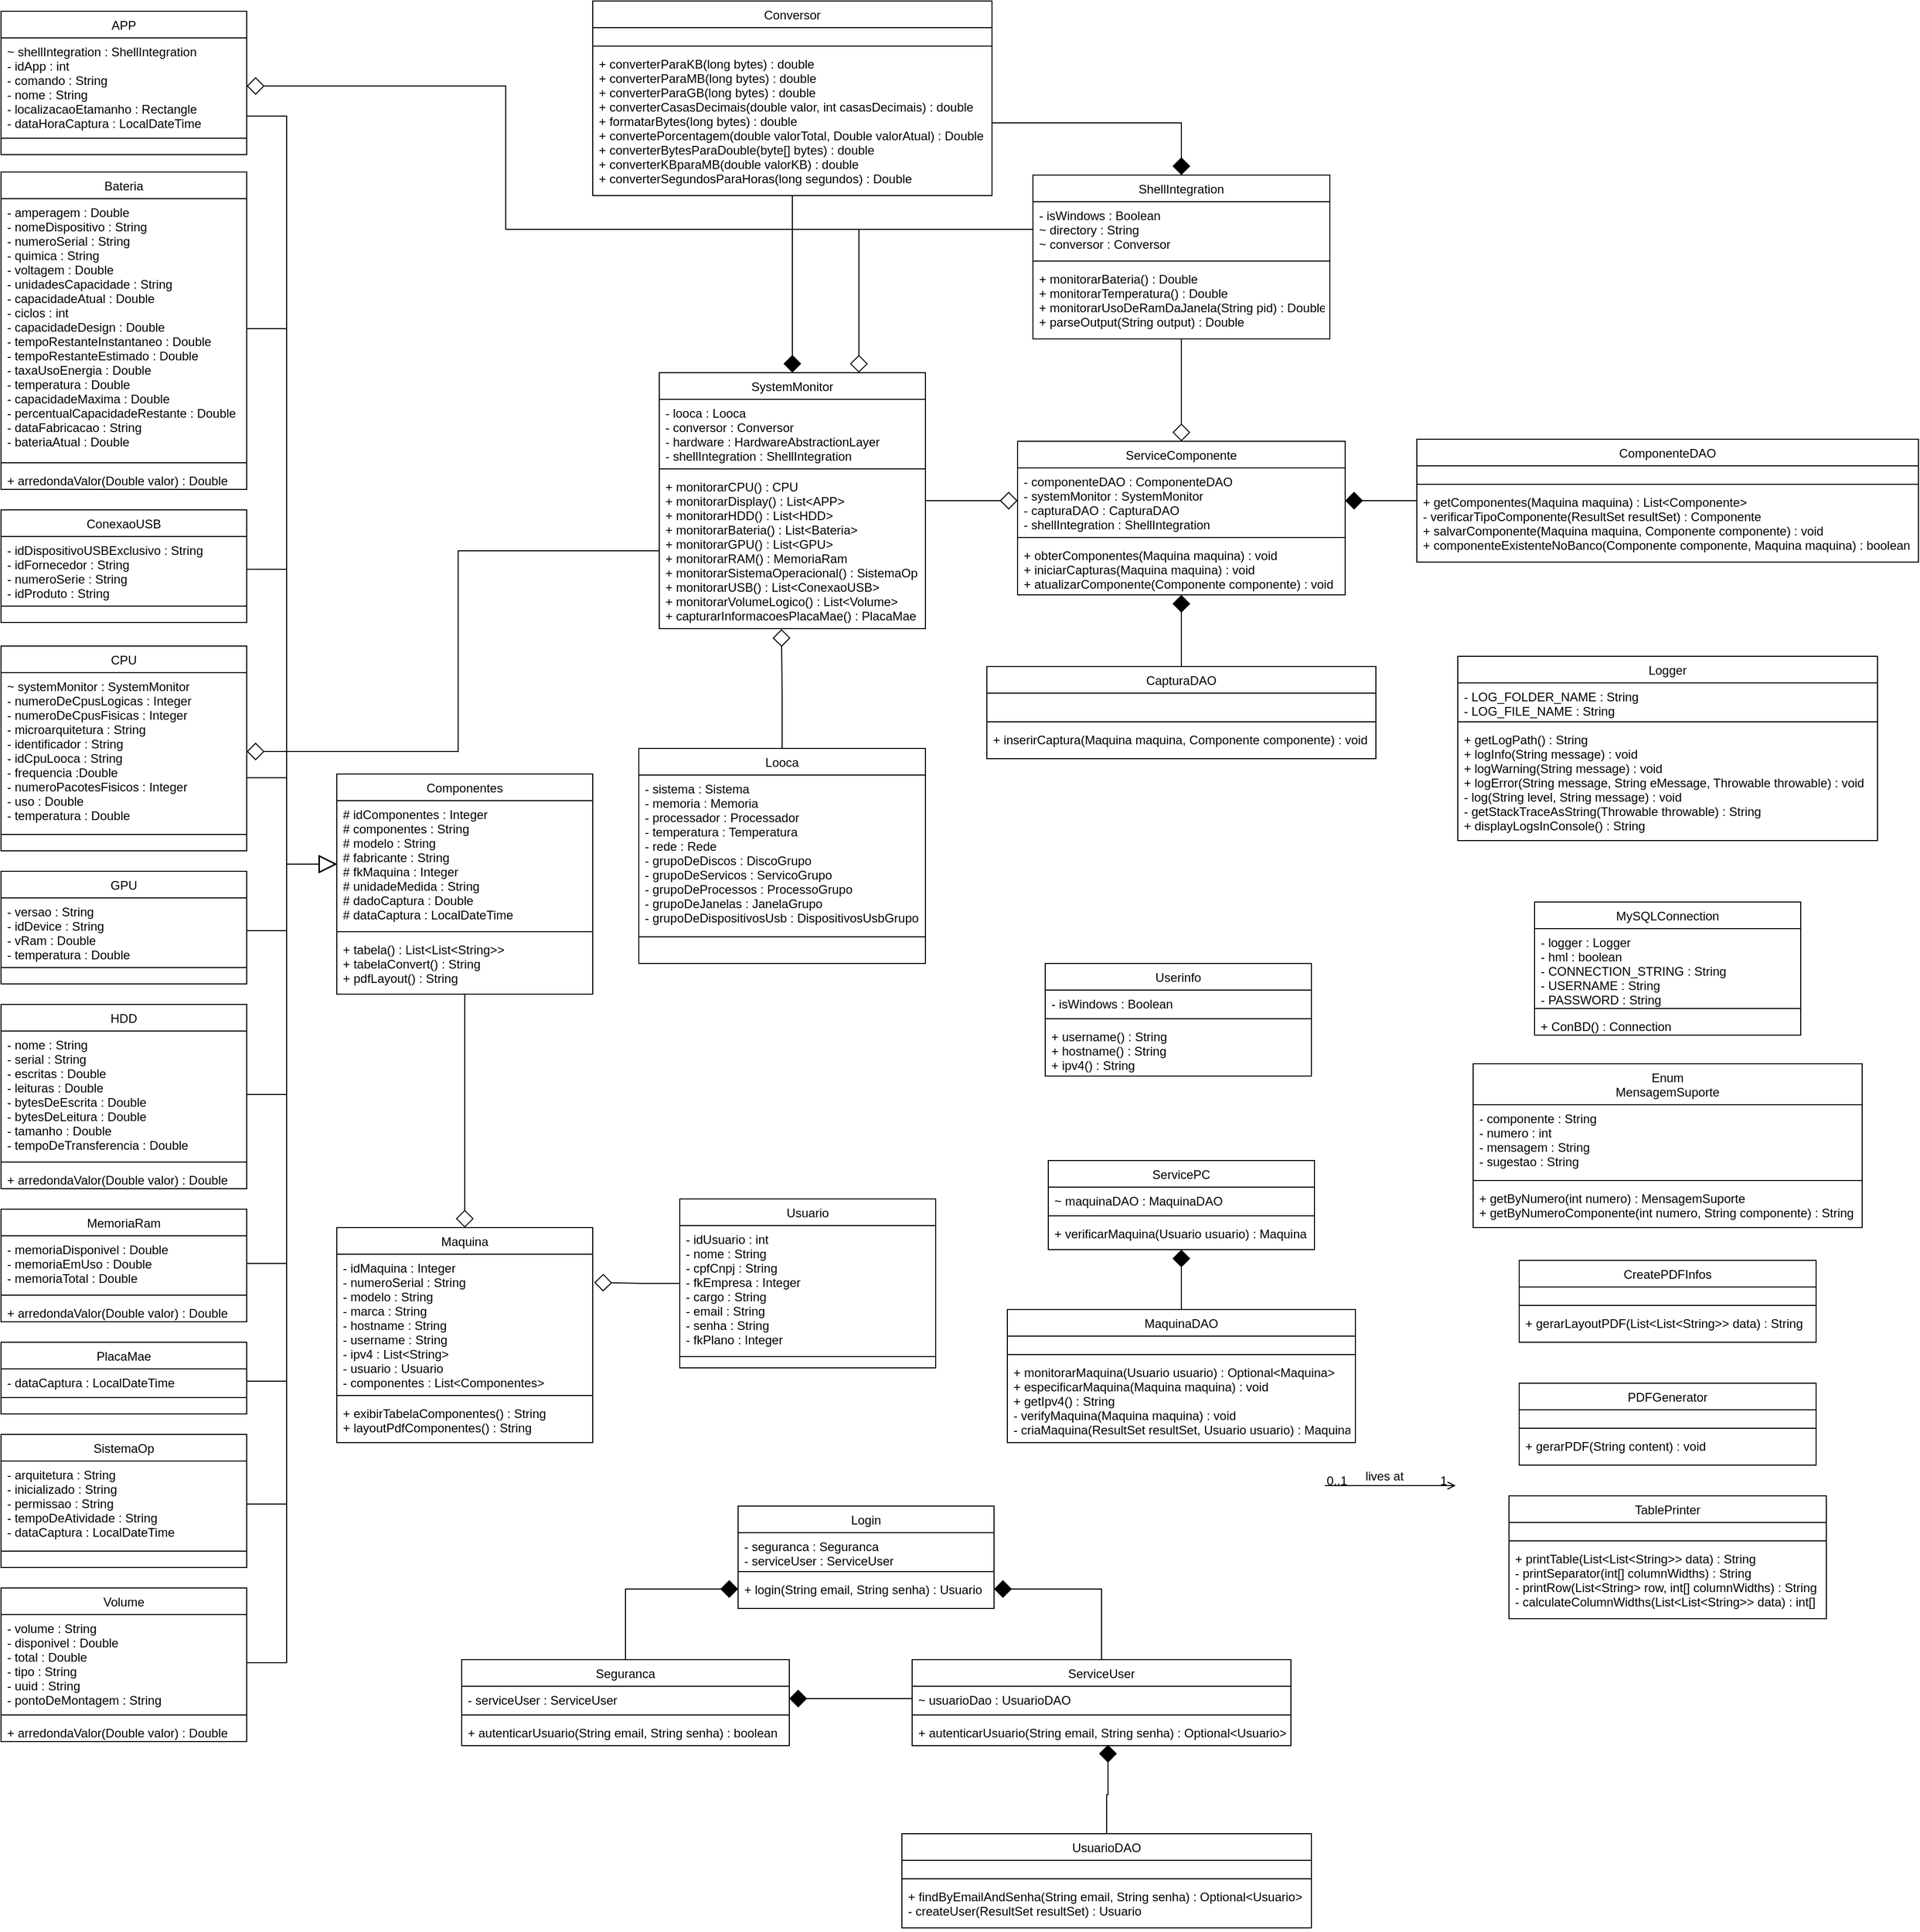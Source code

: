 <mxfile version="24.4.0" type="github">
  <diagram id="C5RBs43oDa-KdzZeNtuy" name="Page-1">
    <mxGraphModel dx="3134" dy="3266" grid="1" gridSize="10" guides="1" tooltips="1" connect="1" arrows="1" fold="1" page="1" pageScale="1" pageWidth="827" pageHeight="1169" math="0" shadow="0">
      <root>
        <mxCell id="WIyWlLk6GJQsqaUBKTNV-0" />
        <mxCell id="WIyWlLk6GJQsqaUBKTNV-1" parent="WIyWlLk6GJQsqaUBKTNV-0" />
        <mxCell id="zkfFHV4jXpPFQw0GAbJ--26" value="" style="endArrow=open;shadow=0;strokeWidth=1;rounded=0;curved=0;endFill=1;edgeStyle=elbowEdgeStyle;elbow=vertical;" parent="WIyWlLk6GJQsqaUBKTNV-1" edge="1">
          <mxGeometry x="0.5" y="41" relative="1" as="geometry">
            <mxPoint x="840.0" y="400.003" as="sourcePoint" />
            <mxPoint x="968" y="400.003" as="targetPoint" />
            <mxPoint x="-40" y="32" as="offset" />
          </mxGeometry>
        </mxCell>
        <mxCell id="zkfFHV4jXpPFQw0GAbJ--27" value="0..1" style="resizable=0;align=left;verticalAlign=bottom;labelBackgroundColor=none;fontSize=12;" parent="zkfFHV4jXpPFQw0GAbJ--26" connectable="0" vertex="1">
          <mxGeometry x="-1" relative="1" as="geometry">
            <mxPoint y="4" as="offset" />
          </mxGeometry>
        </mxCell>
        <mxCell id="zkfFHV4jXpPFQw0GAbJ--28" value="1" style="resizable=0;align=right;verticalAlign=bottom;labelBackgroundColor=none;fontSize=12;" parent="zkfFHV4jXpPFQw0GAbJ--26" connectable="0" vertex="1">
          <mxGeometry x="1" relative="1" as="geometry">
            <mxPoint x="-7" y="4" as="offset" />
          </mxGeometry>
        </mxCell>
        <mxCell id="zkfFHV4jXpPFQw0GAbJ--29" value="lives at" style="text;html=1;resizable=0;points=[];;align=center;verticalAlign=middle;labelBackgroundColor=none;rounded=0;shadow=0;strokeWidth=1;fontSize=12;" parent="zkfFHV4jXpPFQw0GAbJ--26" vertex="1" connectable="0">
          <mxGeometry x="0.5" y="49" relative="1" as="geometry">
            <mxPoint x="-38" y="40" as="offset" />
          </mxGeometry>
        </mxCell>
        <mxCell id="yqbtppaPaY01xmd0uT7A-17" style="edgeStyle=orthogonalEdgeStyle;rounded=0;orthogonalLoop=1;jettySize=auto;html=1;entryX=1;entryY=0.5;entryDx=0;entryDy=0;fontSize=12;startSize=8;endSize=15;exitX=0.5;exitY=0;exitDx=0;exitDy=0;endArrow=diamond;endFill=1;" edge="1" parent="WIyWlLk6GJQsqaUBKTNV-1" source="yqbtppaPaY01xmd0uT7A-11" target="yqbtppaPaY01xmd0uT7A-5">
          <mxGeometry relative="1" as="geometry" />
        </mxCell>
        <mxCell id="yqbtppaPaY01xmd0uT7A-0" value="Login" style="swimlane;fontStyle=0;align=center;verticalAlign=top;childLayout=stackLayout;horizontal=1;startSize=26;horizontalStack=0;resizeParent=1;resizeLast=0;collapsible=1;marginBottom=0;rounded=0;shadow=0;strokeWidth=1;" vertex="1" parent="WIyWlLk6GJQsqaUBKTNV-1">
          <mxGeometry x="267" y="420" width="250" height="100" as="geometry">
            <mxRectangle x="130" y="380" width="160" height="26" as="alternateBounds" />
          </mxGeometry>
        </mxCell>
        <mxCell id="yqbtppaPaY01xmd0uT7A-1" value="- seguranca : Seguranca&#xa;- serviceUser : ServiceUser" style="text;align=left;verticalAlign=top;spacingLeft=4;spacingRight=4;overflow=hidden;rotatable=0;points=[[0,0.5],[1,0.5]];portConstraint=eastwest;strokeColor=none;" vertex="1" parent="yqbtppaPaY01xmd0uT7A-0">
          <mxGeometry y="26" width="250" height="34" as="geometry" />
        </mxCell>
        <mxCell id="yqbtppaPaY01xmd0uT7A-3" value="" style="line;html=1;strokeWidth=1;align=left;verticalAlign=middle;spacingTop=-1;spacingLeft=3;spacingRight=3;rotatable=0;labelPosition=right;points=[];portConstraint=eastwest;" vertex="1" parent="yqbtppaPaY01xmd0uT7A-0">
          <mxGeometry y="60" width="250" height="8" as="geometry" />
        </mxCell>
        <mxCell id="yqbtppaPaY01xmd0uT7A-5" value="+ login(String email, String senha) : Usuario" style="text;align=left;verticalAlign=top;spacingLeft=4;spacingRight=4;overflow=hidden;rotatable=0;points=[[0,0.5],[1,0.5]];portConstraint=eastwest;" vertex="1" parent="yqbtppaPaY01xmd0uT7A-0">
          <mxGeometry y="68" width="250" height="26" as="geometry" />
        </mxCell>
        <mxCell id="yqbtppaPaY01xmd0uT7A-7" value="Seguranca" style="swimlane;fontStyle=0;align=center;verticalAlign=top;childLayout=stackLayout;horizontal=1;startSize=26;horizontalStack=0;resizeParent=1;resizeLast=0;collapsible=1;marginBottom=0;rounded=0;shadow=0;strokeWidth=1;" vertex="1" parent="WIyWlLk6GJQsqaUBKTNV-1">
          <mxGeometry x="-3" y="570" width="320" height="84" as="geometry">
            <mxRectangle x="130" y="380" width="160" height="26" as="alternateBounds" />
          </mxGeometry>
        </mxCell>
        <mxCell id="yqbtppaPaY01xmd0uT7A-8" value="- serviceUser : ServiceUser" style="text;align=left;verticalAlign=top;spacingLeft=4;spacingRight=4;overflow=hidden;rotatable=0;points=[[0,0.5],[1,0.5]];portConstraint=eastwest;" vertex="1" parent="yqbtppaPaY01xmd0uT7A-7">
          <mxGeometry y="26" width="320" height="24" as="geometry" />
        </mxCell>
        <mxCell id="yqbtppaPaY01xmd0uT7A-9" value="" style="line;html=1;strokeWidth=1;align=left;verticalAlign=middle;spacingTop=-1;spacingLeft=3;spacingRight=3;rotatable=0;labelPosition=right;points=[];portConstraint=eastwest;" vertex="1" parent="yqbtppaPaY01xmd0uT7A-7">
          <mxGeometry y="50" width="320" height="8" as="geometry" />
        </mxCell>
        <mxCell id="yqbtppaPaY01xmd0uT7A-10" value="+ autenticarUsuario(String email, String senha) : boolean" style="text;align=left;verticalAlign=top;spacingLeft=4;spacingRight=4;overflow=hidden;rotatable=0;points=[[0,0.5],[1,0.5]];portConstraint=eastwest;" vertex="1" parent="yqbtppaPaY01xmd0uT7A-7">
          <mxGeometry y="58" width="320" height="26" as="geometry" />
        </mxCell>
        <mxCell id="yqbtppaPaY01xmd0uT7A-11" value="ServiceUser" style="swimlane;fontStyle=0;align=center;verticalAlign=top;childLayout=stackLayout;horizontal=1;startSize=26;horizontalStack=0;resizeParent=1;resizeLast=0;collapsible=1;marginBottom=0;rounded=0;shadow=0;strokeWidth=1;" vertex="1" parent="WIyWlLk6GJQsqaUBKTNV-1">
          <mxGeometry x="437" y="570" width="370" height="84" as="geometry">
            <mxRectangle x="130" y="380" width="160" height="26" as="alternateBounds" />
          </mxGeometry>
        </mxCell>
        <mxCell id="yqbtppaPaY01xmd0uT7A-12" value="~ usuarioDao : UsuarioDAO" style="text;align=left;verticalAlign=top;spacingLeft=4;spacingRight=4;overflow=hidden;rotatable=0;points=[[0,0.5],[1,0.5]];portConstraint=eastwest;" vertex="1" parent="yqbtppaPaY01xmd0uT7A-11">
          <mxGeometry y="26" width="370" height="24" as="geometry" />
        </mxCell>
        <mxCell id="yqbtppaPaY01xmd0uT7A-13" value="" style="line;html=1;strokeWidth=1;align=left;verticalAlign=middle;spacingTop=-1;spacingLeft=3;spacingRight=3;rotatable=0;labelPosition=right;points=[];portConstraint=eastwest;" vertex="1" parent="yqbtppaPaY01xmd0uT7A-11">
          <mxGeometry y="50" width="370" height="8" as="geometry" />
        </mxCell>
        <mxCell id="yqbtppaPaY01xmd0uT7A-14" value="+ autenticarUsuario(String email, String senha) : Optional&lt;Usuario&gt;" style="text;align=left;verticalAlign=top;spacingLeft=4;spacingRight=4;overflow=hidden;rotatable=0;points=[[0,0.5],[1,0.5]];portConstraint=eastwest;" vertex="1" parent="yqbtppaPaY01xmd0uT7A-11">
          <mxGeometry y="58" width="370" height="26" as="geometry" />
        </mxCell>
        <mxCell id="yqbtppaPaY01xmd0uT7A-18" style="edgeStyle=orthogonalEdgeStyle;rounded=0;orthogonalLoop=1;jettySize=auto;html=1;fontSize=12;startSize=8;endSize=15;endArrow=diamond;endFill=1;exitX=0.5;exitY=0;exitDx=0;exitDy=0;" edge="1" parent="WIyWlLk6GJQsqaUBKTNV-1" source="yqbtppaPaY01xmd0uT7A-7" target="yqbtppaPaY01xmd0uT7A-5">
          <mxGeometry relative="1" as="geometry" />
        </mxCell>
        <mxCell id="yqbtppaPaY01xmd0uT7A-19" style="edgeStyle=orthogonalEdgeStyle;rounded=0;orthogonalLoop=1;jettySize=auto;html=1;fontSize=12;startSize=8;endSize=15;endArrow=diamond;endFill=1;" edge="1" parent="WIyWlLk6GJQsqaUBKTNV-1" source="yqbtppaPaY01xmd0uT7A-12" target="yqbtppaPaY01xmd0uT7A-8">
          <mxGeometry relative="1" as="geometry" />
        </mxCell>
        <mxCell id="yqbtppaPaY01xmd0uT7A-24" style="edgeStyle=orthogonalEdgeStyle;rounded=0;orthogonalLoop=1;jettySize=auto;html=1;fontSize=12;startSize=8;endSize=15;entryX=0.517;entryY=0.968;entryDx=0;entryDy=0;entryPerimeter=0;endArrow=diamond;endFill=1;" edge="1" parent="WIyWlLk6GJQsqaUBKTNV-1" source="yqbtppaPaY01xmd0uT7A-20" target="yqbtppaPaY01xmd0uT7A-14">
          <mxGeometry relative="1" as="geometry" />
        </mxCell>
        <mxCell id="yqbtppaPaY01xmd0uT7A-20" value="UsuarioDAO" style="swimlane;fontStyle=0;align=center;verticalAlign=top;childLayout=stackLayout;horizontal=1;startSize=26;horizontalStack=0;resizeParent=1;resizeLast=0;collapsible=1;marginBottom=0;rounded=0;shadow=0;strokeWidth=1;" vertex="1" parent="WIyWlLk6GJQsqaUBKTNV-1">
          <mxGeometry x="427" y="740" width="400" height="92" as="geometry">
            <mxRectangle x="130" y="380" width="160" height="26" as="alternateBounds" />
          </mxGeometry>
        </mxCell>
        <mxCell id="yqbtppaPaY01xmd0uT7A-23" value="&#xa;" style="text;align=left;verticalAlign=top;spacingLeft=4;spacingRight=4;overflow=hidden;rotatable=0;points=[[0,0.5],[1,0.5]];portConstraint=eastwest;" vertex="1" parent="yqbtppaPaY01xmd0uT7A-20">
          <mxGeometry y="26" width="400" height="14" as="geometry" />
        </mxCell>
        <mxCell id="yqbtppaPaY01xmd0uT7A-22" value="" style="line;html=1;strokeWidth=1;align=left;verticalAlign=middle;spacingTop=-1;spacingLeft=3;spacingRight=3;rotatable=0;labelPosition=right;points=[];portConstraint=eastwest;" vertex="1" parent="yqbtppaPaY01xmd0uT7A-20">
          <mxGeometry y="40" width="400" height="8" as="geometry" />
        </mxCell>
        <mxCell id="yqbtppaPaY01xmd0uT7A-33" value="+ findByEmailAndSenha(String email, String senha) : Optional&lt;Usuario&gt;&#xa;- createUser(ResultSet resultSet) : Usuario" style="text;align=left;verticalAlign=top;spacingLeft=4;spacingRight=4;overflow=hidden;rotatable=0;points=[[0,0.5],[1,0.5]];portConstraint=eastwest;" vertex="1" parent="yqbtppaPaY01xmd0uT7A-20">
          <mxGeometry y="48" width="400" height="44" as="geometry" />
        </mxCell>
        <mxCell id="yqbtppaPaY01xmd0uT7A-25" value="Maquina" style="swimlane;fontStyle=0;align=center;verticalAlign=top;childLayout=stackLayout;horizontal=1;startSize=26;horizontalStack=0;resizeParent=1;resizeLast=0;collapsible=1;marginBottom=0;rounded=0;shadow=0;strokeWidth=1;" vertex="1" parent="WIyWlLk6GJQsqaUBKTNV-1">
          <mxGeometry x="-125" y="148" width="250" height="210" as="geometry">
            <mxRectangle x="130" y="380" width="160" height="26" as="alternateBounds" />
          </mxGeometry>
        </mxCell>
        <mxCell id="yqbtppaPaY01xmd0uT7A-26" value="- idMaquina : Integer&#xa;- numeroSerial : String&#xa;- modelo : String&#xa;- marca : String&#xa;- hostname : String&#xa;- username : String&#xa;- ipv4 : List&lt;String&gt;&#xa;- usuario : Usuario&#xa;- componentes : List&lt;Componentes&gt;" style="text;align=left;verticalAlign=top;spacingLeft=4;spacingRight=4;overflow=hidden;rotatable=0;points=[[0,0.5],[1,0.5]];portConstraint=eastwest;strokeColor=none;" vertex="1" parent="yqbtppaPaY01xmd0uT7A-25">
          <mxGeometry y="26" width="250" height="134" as="geometry" />
        </mxCell>
        <mxCell id="yqbtppaPaY01xmd0uT7A-27" value="" style="line;html=1;strokeWidth=1;align=left;verticalAlign=middle;spacingTop=-1;spacingLeft=3;spacingRight=3;rotatable=0;labelPosition=right;points=[];portConstraint=eastwest;" vertex="1" parent="yqbtppaPaY01xmd0uT7A-25">
          <mxGeometry y="160" width="250" height="8" as="geometry" />
        </mxCell>
        <mxCell id="yqbtppaPaY01xmd0uT7A-28" value="+ exibirTabelaComponentes() : String&#xa;+ layoutPdfComponentes() : String" style="text;align=left;verticalAlign=top;spacingLeft=4;spacingRight=4;overflow=hidden;rotatable=0;points=[[0,0.5],[1,0.5]];portConstraint=eastwest;" vertex="1" parent="yqbtppaPaY01xmd0uT7A-25">
          <mxGeometry y="168" width="250" height="42" as="geometry" />
        </mxCell>
        <mxCell id="yqbtppaPaY01xmd0uT7A-29" value="Usuario" style="swimlane;fontStyle=0;align=center;verticalAlign=top;childLayout=stackLayout;horizontal=1;startSize=26;horizontalStack=0;resizeParent=1;resizeLast=0;collapsible=1;marginBottom=0;rounded=0;shadow=0;strokeWidth=1;" vertex="1" parent="WIyWlLk6GJQsqaUBKTNV-1">
          <mxGeometry x="210" y="120" width="250" height="165" as="geometry">
            <mxRectangle x="130" y="380" width="160" height="26" as="alternateBounds" />
          </mxGeometry>
        </mxCell>
        <mxCell id="yqbtppaPaY01xmd0uT7A-30" value="- idUsuario : int&#xa;- nome : String&#xa;- cpfCnpj : String&#xa;- fkEmpresa : Integer&#xa;- cargo : String&#xa;- email : String&#xa;- senha : String&#xa;- fkPlano : Integer" style="text;align=left;verticalAlign=top;spacingLeft=4;spacingRight=4;overflow=hidden;rotatable=0;points=[[0,0.5],[1,0.5]];portConstraint=eastwest;strokeColor=none;" vertex="1" parent="yqbtppaPaY01xmd0uT7A-29">
          <mxGeometry y="26" width="250" height="124" as="geometry" />
        </mxCell>
        <mxCell id="yqbtppaPaY01xmd0uT7A-31" value="" style="line;html=1;strokeWidth=1;align=left;verticalAlign=middle;spacingTop=-1;spacingLeft=3;spacingRight=3;rotatable=0;labelPosition=right;points=[];portConstraint=eastwest;" vertex="1" parent="yqbtppaPaY01xmd0uT7A-29">
          <mxGeometry y="150" width="250" height="8" as="geometry" />
        </mxCell>
        <mxCell id="yqbtppaPaY01xmd0uT7A-34" value="Componentes" style="swimlane;fontStyle=0;align=center;verticalAlign=top;childLayout=stackLayout;horizontal=1;startSize=26;horizontalStack=0;resizeParent=1;resizeLast=0;collapsible=1;marginBottom=0;rounded=0;shadow=0;strokeWidth=1;" vertex="1" parent="WIyWlLk6GJQsqaUBKTNV-1">
          <mxGeometry x="-125" y="-295" width="250" height="215" as="geometry">
            <mxRectangle x="130" y="380" width="160" height="26" as="alternateBounds" />
          </mxGeometry>
        </mxCell>
        <mxCell id="yqbtppaPaY01xmd0uT7A-35" value="# idComponentes : Integer&#xa;# componentes : String&#xa;# modelo : String&#xa;# fabricante : String&#xa;# fkMaquina : Integer&#xa;# unidadeMedida : String&#xa;# dadoCaptura : Double&#xa;# dataCaptura : LocalDateTime" style="text;align=left;verticalAlign=top;spacingLeft=4;spacingRight=4;overflow=hidden;rotatable=0;points=[[0,0.5],[1,0.5]];portConstraint=eastwest;strokeColor=none;" vertex="1" parent="yqbtppaPaY01xmd0uT7A-34">
          <mxGeometry y="26" width="250" height="124" as="geometry" />
        </mxCell>
        <mxCell id="yqbtppaPaY01xmd0uT7A-36" value="" style="line;html=1;strokeWidth=1;align=left;verticalAlign=middle;spacingTop=-1;spacingLeft=3;spacingRight=3;rotatable=0;labelPosition=right;points=[];portConstraint=eastwest;" vertex="1" parent="yqbtppaPaY01xmd0uT7A-34">
          <mxGeometry y="150" width="250" height="8" as="geometry" />
        </mxCell>
        <mxCell id="yqbtppaPaY01xmd0uT7A-37" value="+ tabela() : List&lt;List&lt;String&gt;&gt;&#xa;+ tabelaConvert() : String&#xa;+ pdfLayout() : String&#xa;" style="text;align=left;verticalAlign=top;spacingLeft=4;spacingRight=4;overflow=hidden;rotatable=0;points=[[0,0.5],[1,0.5]];portConstraint=eastwest;strokeColor=none;" vertex="1" parent="yqbtppaPaY01xmd0uT7A-34">
          <mxGeometry y="158" width="250" height="52" as="geometry" />
        </mxCell>
        <mxCell id="yqbtppaPaY01xmd0uT7A-38" style="edgeStyle=orthogonalEdgeStyle;rounded=0;orthogonalLoop=1;jettySize=auto;html=1;entryX=1.006;entryY=0.206;entryDx=0;entryDy=0;entryPerimeter=0;fontSize=12;startSize=8;endSize=15;endArrow=diamond;endFill=0;" edge="1" parent="WIyWlLk6GJQsqaUBKTNV-1" source="yqbtppaPaY01xmd0uT7A-29" target="yqbtppaPaY01xmd0uT7A-26">
          <mxGeometry relative="1" as="geometry" />
        </mxCell>
        <mxCell id="yqbtppaPaY01xmd0uT7A-39" style="edgeStyle=orthogonalEdgeStyle;rounded=0;orthogonalLoop=1;jettySize=auto;html=1;entryX=0.5;entryY=0;entryDx=0;entryDy=0;fontSize=12;startSize=8;endSize=15;exitX=0.5;exitY=1;exitDx=0;exitDy=0;endArrow=diamond;endFill=0;" edge="1" parent="WIyWlLk6GJQsqaUBKTNV-1" source="yqbtppaPaY01xmd0uT7A-34" target="yqbtppaPaY01xmd0uT7A-25">
          <mxGeometry relative="1" as="geometry" />
        </mxCell>
        <mxCell id="yqbtppaPaY01xmd0uT7A-43" value="ServicePC" style="swimlane;fontStyle=0;align=center;verticalAlign=top;childLayout=stackLayout;horizontal=1;startSize=26;horizontalStack=0;resizeParent=1;resizeLast=0;collapsible=1;marginBottom=0;rounded=0;shadow=0;strokeWidth=1;" vertex="1" parent="WIyWlLk6GJQsqaUBKTNV-1">
          <mxGeometry x="570" y="82.5" width="260" height="87" as="geometry">
            <mxRectangle x="130" y="380" width="160" height="26" as="alternateBounds" />
          </mxGeometry>
        </mxCell>
        <mxCell id="yqbtppaPaY01xmd0uT7A-44" value="~ maquinaDAO : MaquinaDAO" style="text;align=left;verticalAlign=top;spacingLeft=4;spacingRight=4;overflow=hidden;rotatable=0;points=[[0,0.5],[1,0.5]];portConstraint=eastwest;strokeColor=none;" vertex="1" parent="yqbtppaPaY01xmd0uT7A-43">
          <mxGeometry y="26" width="260" height="24" as="geometry" />
        </mxCell>
        <mxCell id="yqbtppaPaY01xmd0uT7A-45" value="" style="line;html=1;strokeWidth=1;align=left;verticalAlign=middle;spacingTop=-1;spacingLeft=3;spacingRight=3;rotatable=0;labelPosition=right;points=[];portConstraint=eastwest;" vertex="1" parent="yqbtppaPaY01xmd0uT7A-43">
          <mxGeometry y="50" width="260" height="8" as="geometry" />
        </mxCell>
        <mxCell id="yqbtppaPaY01xmd0uT7A-46" value="+ verificarMaquina(Usuario usuario) : Maquina" style="text;align=left;verticalAlign=top;spacingLeft=4;spacingRight=4;overflow=hidden;rotatable=0;points=[[0,0.5],[1,0.5]];portConstraint=eastwest;strokeColor=none;" vertex="1" parent="yqbtppaPaY01xmd0uT7A-43">
          <mxGeometry y="58" width="260" height="22" as="geometry" />
        </mxCell>
        <mxCell id="yqbtppaPaY01xmd0uT7A-51" style="edgeStyle=orthogonalEdgeStyle;rounded=0;orthogonalLoop=1;jettySize=auto;html=1;fontSize=12;startSize=8;endSize=15;endArrow=diamond;endFill=1;entryX=0.5;entryY=1;entryDx=0;entryDy=0;exitX=0.5;exitY=0;exitDx=0;exitDy=0;" edge="1" parent="WIyWlLk6GJQsqaUBKTNV-1" source="yqbtppaPaY01xmd0uT7A-47" target="yqbtppaPaY01xmd0uT7A-43">
          <mxGeometry relative="1" as="geometry">
            <mxPoint x="880" y="121.5" as="targetPoint" />
          </mxGeometry>
        </mxCell>
        <mxCell id="yqbtppaPaY01xmd0uT7A-47" value="MaquinaDAO" style="swimlane;fontStyle=0;align=center;verticalAlign=top;childLayout=stackLayout;horizontal=1;startSize=26;horizontalStack=0;resizeParent=1;resizeLast=0;collapsible=1;marginBottom=0;rounded=0;shadow=0;strokeWidth=1;" vertex="1" parent="WIyWlLk6GJQsqaUBKTNV-1">
          <mxGeometry x="530" y="228" width="340" height="130" as="geometry">
            <mxRectangle x="130" y="380" width="160" height="26" as="alternateBounds" />
          </mxGeometry>
        </mxCell>
        <mxCell id="yqbtppaPaY01xmd0uT7A-48" value="&#xa;" style="text;align=left;verticalAlign=top;spacingLeft=4;spacingRight=4;overflow=hidden;rotatable=0;points=[[0,0.5],[1,0.5]];portConstraint=eastwest;strokeColor=none;" vertex="1" parent="yqbtppaPaY01xmd0uT7A-47">
          <mxGeometry y="26" width="340" height="14" as="geometry" />
        </mxCell>
        <mxCell id="yqbtppaPaY01xmd0uT7A-49" value="" style="line;html=1;strokeWidth=1;align=left;verticalAlign=middle;spacingTop=-1;spacingLeft=3;spacingRight=3;rotatable=0;labelPosition=right;points=[];portConstraint=eastwest;" vertex="1" parent="yqbtppaPaY01xmd0uT7A-47">
          <mxGeometry y="40" width="340" height="8" as="geometry" />
        </mxCell>
        <mxCell id="yqbtppaPaY01xmd0uT7A-50" value="+ monitorarMaquina(Usuario usuario) : Optional&lt;Maquina&gt;&#xa;+ especificarMaquina(Maquina maquina) : void&#xa;+ getIpv4() : String&#xa;- verifyMaquina(Maquina maquina) : void&#xa;- criaMaquina(ResultSet resultSet, Usuario usuario) : Maquina&#xa;" style="text;align=left;verticalAlign=top;spacingLeft=4;spacingRight=4;overflow=hidden;rotatable=0;points=[[0,0.5],[1,0.5]];portConstraint=eastwest;strokeColor=none;" vertex="1" parent="yqbtppaPaY01xmd0uT7A-47">
          <mxGeometry y="48" width="340" height="82" as="geometry" />
        </mxCell>
        <mxCell id="yqbtppaPaY01xmd0uT7A-56" value="ServiceComponente" style="swimlane;fontStyle=0;align=center;verticalAlign=top;childLayout=stackLayout;horizontal=1;startSize=26;horizontalStack=0;resizeParent=1;resizeLast=0;collapsible=1;marginBottom=0;rounded=0;shadow=0;strokeWidth=1;" vertex="1" parent="WIyWlLk6GJQsqaUBKTNV-1">
          <mxGeometry x="540" y="-620" width="320" height="150" as="geometry">
            <mxRectangle x="130" y="380" width="160" height="26" as="alternateBounds" />
          </mxGeometry>
        </mxCell>
        <mxCell id="yqbtppaPaY01xmd0uT7A-57" value="- componenteDAO : ComponenteDAO&#xa;- systemMonitor : SystemMonitor&#xa;- capturaDAO : CapturaDAO&#xa;- shellIntegration : ShellIntegration" style="text;align=left;verticalAlign=top;spacingLeft=4;spacingRight=4;overflow=hidden;rotatable=0;points=[[0,0.5],[1,0.5]];portConstraint=eastwest;strokeColor=none;" vertex="1" parent="yqbtppaPaY01xmd0uT7A-56">
          <mxGeometry y="26" width="320" height="64" as="geometry" />
        </mxCell>
        <mxCell id="yqbtppaPaY01xmd0uT7A-58" value="" style="line;html=1;strokeWidth=1;align=left;verticalAlign=middle;spacingTop=-1;spacingLeft=3;spacingRight=3;rotatable=0;labelPosition=right;points=[];portConstraint=eastwest;" vertex="1" parent="yqbtppaPaY01xmd0uT7A-56">
          <mxGeometry y="90" width="320" height="8" as="geometry" />
        </mxCell>
        <mxCell id="yqbtppaPaY01xmd0uT7A-59" value="+ obterComponentes(Maquina maquina) : void&#xa;+ iniciarCapturas(Maquina maquina) : void&#xa;+ atualizarComponente(Componente componente) : void" style="text;align=left;verticalAlign=top;spacingLeft=4;spacingRight=4;overflow=hidden;rotatable=0;points=[[0,0.5],[1,0.5]];portConstraint=eastwest;strokeColor=none;" vertex="1" parent="yqbtppaPaY01xmd0uT7A-56">
          <mxGeometry y="98" width="320" height="52" as="geometry" />
        </mxCell>
        <mxCell id="yqbtppaPaY01xmd0uT7A-64" style="edgeStyle=orthogonalEdgeStyle;rounded=0;orthogonalLoop=1;jettySize=auto;html=1;entryX=1;entryY=0.5;entryDx=0;entryDy=0;fontSize=12;startSize=8;endSize=15;endArrow=diamond;endFill=1;" edge="1" parent="WIyWlLk6GJQsqaUBKTNV-1" source="yqbtppaPaY01xmd0uT7A-60" target="yqbtppaPaY01xmd0uT7A-57">
          <mxGeometry relative="1" as="geometry" />
        </mxCell>
        <mxCell id="yqbtppaPaY01xmd0uT7A-60" value="ComponenteDAO" style="swimlane;fontStyle=0;align=center;verticalAlign=top;childLayout=stackLayout;horizontal=1;startSize=26;horizontalStack=0;resizeParent=1;resizeLast=0;collapsible=1;marginBottom=0;rounded=0;shadow=0;strokeWidth=1;" vertex="1" parent="WIyWlLk6GJQsqaUBKTNV-1">
          <mxGeometry x="930" y="-622" width="490" height="120" as="geometry">
            <mxRectangle x="130" y="380" width="160" height="26" as="alternateBounds" />
          </mxGeometry>
        </mxCell>
        <mxCell id="yqbtppaPaY01xmd0uT7A-61" value="&#xa;" style="text;align=left;verticalAlign=top;spacingLeft=4;spacingRight=4;overflow=hidden;rotatable=0;points=[[0,0.5],[1,0.5]];portConstraint=eastwest;strokeColor=none;" vertex="1" parent="yqbtppaPaY01xmd0uT7A-60">
          <mxGeometry y="26" width="490" height="14" as="geometry" />
        </mxCell>
        <mxCell id="yqbtppaPaY01xmd0uT7A-62" value="" style="line;html=1;strokeWidth=1;align=left;verticalAlign=middle;spacingTop=-1;spacingLeft=3;spacingRight=3;rotatable=0;labelPosition=right;points=[];portConstraint=eastwest;" vertex="1" parent="yqbtppaPaY01xmd0uT7A-60">
          <mxGeometry y="40" width="490" height="8" as="geometry" />
        </mxCell>
        <mxCell id="yqbtppaPaY01xmd0uT7A-63" value="+ getComponentes(Maquina maquina) : List&lt;Componente&gt;&#xa;- verificarTipoComponente(ResultSet resultSet) : Componente&#xa;+ salvarComponente(Maquina maquina, Componente componente) : void&#xa;+ componenteExistenteNoBanco(Componente componente, Maquina maquina) : boolean&#xa;" style="text;align=left;verticalAlign=top;spacingLeft=4;spacingRight=4;overflow=hidden;rotatable=0;points=[[0,0.5],[1,0.5]];portConstraint=eastwest;strokeColor=none;" vertex="1" parent="yqbtppaPaY01xmd0uT7A-60">
          <mxGeometry y="48" width="490" height="72" as="geometry" />
        </mxCell>
        <mxCell id="yqbtppaPaY01xmd0uT7A-69" style="edgeStyle=orthogonalEdgeStyle;rounded=0;orthogonalLoop=1;jettySize=auto;html=1;fontSize=12;startSize=8;endSize=15;endArrow=diamond;endFill=1;" edge="1" parent="WIyWlLk6GJQsqaUBKTNV-1" source="yqbtppaPaY01xmd0uT7A-65" target="yqbtppaPaY01xmd0uT7A-56">
          <mxGeometry relative="1" as="geometry" />
        </mxCell>
        <mxCell id="yqbtppaPaY01xmd0uT7A-65" value="CapturaDAO" style="swimlane;fontStyle=0;align=center;verticalAlign=top;childLayout=stackLayout;horizontal=1;startSize=26;horizontalStack=0;resizeParent=1;resizeLast=0;collapsible=1;marginBottom=0;rounded=0;shadow=0;strokeWidth=1;" vertex="1" parent="WIyWlLk6GJQsqaUBKTNV-1">
          <mxGeometry x="510" y="-400" width="380" height="90" as="geometry">
            <mxRectangle x="130" y="380" width="160" height="26" as="alternateBounds" />
          </mxGeometry>
        </mxCell>
        <mxCell id="yqbtppaPaY01xmd0uT7A-66" value="&#xa;" style="text;align=left;verticalAlign=top;spacingLeft=4;spacingRight=4;overflow=hidden;rotatable=0;points=[[0,0.5],[1,0.5]];portConstraint=eastwest;strokeColor=none;" vertex="1" parent="yqbtppaPaY01xmd0uT7A-65">
          <mxGeometry y="26" width="380" height="24" as="geometry" />
        </mxCell>
        <mxCell id="yqbtppaPaY01xmd0uT7A-67" value="" style="line;html=1;strokeWidth=1;align=left;verticalAlign=middle;spacingTop=-1;spacingLeft=3;spacingRight=3;rotatable=0;labelPosition=right;points=[];portConstraint=eastwest;" vertex="1" parent="yqbtppaPaY01xmd0uT7A-65">
          <mxGeometry y="50" width="380" height="8" as="geometry" />
        </mxCell>
        <mxCell id="yqbtppaPaY01xmd0uT7A-68" value="+ inserirCaptura(Maquina maquina, Componente componente) : void" style="text;align=left;verticalAlign=top;spacingLeft=4;spacingRight=4;overflow=hidden;rotatable=0;points=[[0,0.5],[1,0.5]];portConstraint=eastwest;strokeColor=none;" vertex="1" parent="yqbtppaPaY01xmd0uT7A-65">
          <mxGeometry y="58" width="380" height="32" as="geometry" />
        </mxCell>
        <mxCell id="yqbtppaPaY01xmd0uT7A-97" style="edgeStyle=orthogonalEdgeStyle;rounded=0;orthogonalLoop=1;jettySize=auto;html=1;entryX=0;entryY=0.5;entryDx=0;entryDy=0;fontSize=12;startSize=8;endSize=15;endArrow=diamond;endFill=0;" edge="1" parent="WIyWlLk6GJQsqaUBKTNV-1" source="yqbtppaPaY01xmd0uT7A-70" target="yqbtppaPaY01xmd0uT7A-57">
          <mxGeometry relative="1" as="geometry" />
        </mxCell>
        <mxCell id="yqbtppaPaY01xmd0uT7A-70" value="SystemMonitor" style="swimlane;fontStyle=0;align=center;verticalAlign=top;childLayout=stackLayout;horizontal=1;startSize=26;horizontalStack=0;resizeParent=1;resizeLast=0;collapsible=1;marginBottom=0;rounded=0;shadow=0;strokeWidth=1;" vertex="1" parent="WIyWlLk6GJQsqaUBKTNV-1">
          <mxGeometry x="190" y="-687" width="260" height="250" as="geometry">
            <mxRectangle x="130" y="380" width="160" height="26" as="alternateBounds" />
          </mxGeometry>
        </mxCell>
        <mxCell id="yqbtppaPaY01xmd0uT7A-71" value="- looca : Looca&#xa;- conversor : Conversor&#xa;- hardware : HardwareAbstractionLayer&#xa;- shellIntegration : ShellIntegration" style="text;align=left;verticalAlign=top;spacingLeft=4;spacingRight=4;overflow=hidden;rotatable=0;points=[[0,0.5],[1,0.5]];portConstraint=eastwest;strokeColor=none;" vertex="1" parent="yqbtppaPaY01xmd0uT7A-70">
          <mxGeometry y="26" width="260" height="64" as="geometry" />
        </mxCell>
        <mxCell id="yqbtppaPaY01xmd0uT7A-72" value="" style="line;html=1;strokeWidth=1;align=left;verticalAlign=middle;spacingTop=-1;spacingLeft=3;spacingRight=3;rotatable=0;labelPosition=right;points=[];portConstraint=eastwest;" vertex="1" parent="yqbtppaPaY01xmd0uT7A-70">
          <mxGeometry y="90" width="260" height="8" as="geometry" />
        </mxCell>
        <mxCell id="yqbtppaPaY01xmd0uT7A-73" value="+ monitorarCPU() : CPU&#xa;+ monitorarDisplay() : List&lt;APP&gt;&#xa;+ monitorarHDD() : List&lt;HDD&gt;&#xa;+ monitorarBateria() : List&lt;Bateria&gt;&#xa;+ monitorarGPU() : List&lt;GPU&gt;&#xa;+ monitorarRAM() : MemoriaRam&#xa;+ monitorarSistemaOperacional() : SistemaOp &#xa;+ monitorarUSB() : List&lt;ConexaoUSB&gt;&#xa;+ monitorarVolumeLogico() : List&lt;Volume&gt;&#xa;+ capturarInformacoesPlacaMae() : PlacaMae" style="text;align=left;verticalAlign=top;spacingLeft=4;spacingRight=4;overflow=hidden;rotatable=0;points=[[0,0.5],[1,0.5]];portConstraint=eastwest;strokeColor=none;" vertex="1" parent="yqbtppaPaY01xmd0uT7A-70">
          <mxGeometry y="98" width="260" height="152" as="geometry" />
        </mxCell>
        <mxCell id="yqbtppaPaY01xmd0uT7A-74" value="Looca" style="swimlane;fontStyle=0;align=center;verticalAlign=top;childLayout=stackLayout;horizontal=1;startSize=26;horizontalStack=0;resizeParent=1;resizeLast=0;collapsible=1;marginBottom=0;rounded=0;shadow=0;strokeWidth=1;" vertex="1" parent="WIyWlLk6GJQsqaUBKTNV-1">
          <mxGeometry x="170" y="-320" width="280" height="210" as="geometry">
            <mxRectangle x="130" y="380" width="160" height="26" as="alternateBounds" />
          </mxGeometry>
        </mxCell>
        <mxCell id="yqbtppaPaY01xmd0uT7A-75" value="- sistema : Sistema&#xa;- memoria : Memoria&#xa;- processador : Processador&#xa;- temperatura : Temperatura&#xa;- rede : Rede&#xa;- grupoDeDiscos : DiscoGrupo&#xa;- grupoDeServicos : ServicoGrupo&#xa;- grupoDeProcessos : ProcessoGrupo&#xa;- grupoDeJanelas : JanelaGrupo&#xa;- grupoDeDispositivosUsb : DispositivosUsbGrupo" style="text;align=left;verticalAlign=top;spacingLeft=4;spacingRight=4;overflow=hidden;rotatable=0;points=[[0,0.5],[1,0.5]];portConstraint=eastwest;strokeColor=none;" vertex="1" parent="yqbtppaPaY01xmd0uT7A-74">
          <mxGeometry y="26" width="280" height="154" as="geometry" />
        </mxCell>
        <mxCell id="yqbtppaPaY01xmd0uT7A-76" value="" style="line;html=1;strokeWidth=1;align=left;verticalAlign=middle;spacingTop=-1;spacingLeft=3;spacingRight=3;rotatable=0;labelPosition=right;points=[];portConstraint=eastwest;" vertex="1" parent="yqbtppaPaY01xmd0uT7A-74">
          <mxGeometry y="180" width="280" height="8" as="geometry" />
        </mxCell>
        <mxCell id="yqbtppaPaY01xmd0uT7A-77" value="&#xa;" style="text;align=left;verticalAlign=top;spacingLeft=4;spacingRight=4;overflow=hidden;rotatable=0;points=[[0,0.5],[1,0.5]];portConstraint=eastwest;strokeColor=none;" vertex="1" parent="yqbtppaPaY01xmd0uT7A-74">
          <mxGeometry y="188" width="280" height="22" as="geometry" />
        </mxCell>
        <mxCell id="yqbtppaPaY01xmd0uT7A-78" style="edgeStyle=orthogonalEdgeStyle;rounded=0;orthogonalLoop=1;jettySize=auto;html=1;entryX=0.459;entryY=1.003;entryDx=0;entryDy=0;fontSize=12;startSize=8;endSize=15;endArrow=diamond;endFill=0;entryPerimeter=0;" edge="1" parent="WIyWlLk6GJQsqaUBKTNV-1" source="yqbtppaPaY01xmd0uT7A-74" target="yqbtppaPaY01xmd0uT7A-73">
          <mxGeometry relative="1" as="geometry" />
        </mxCell>
        <mxCell id="yqbtppaPaY01xmd0uT7A-79" value="Conversor" style="swimlane;fontStyle=0;align=center;verticalAlign=top;childLayout=stackLayout;horizontal=1;startSize=26;horizontalStack=0;resizeParent=1;resizeLast=0;collapsible=1;marginBottom=0;rounded=0;shadow=0;strokeWidth=1;" vertex="1" parent="WIyWlLk6GJQsqaUBKTNV-1">
          <mxGeometry x="125" y="-1050" width="390" height="190" as="geometry">
            <mxRectangle x="130" y="380" width="160" height="26" as="alternateBounds" />
          </mxGeometry>
        </mxCell>
        <mxCell id="yqbtppaPaY01xmd0uT7A-80" value="&#xa;" style="text;align=left;verticalAlign=top;spacingLeft=4;spacingRight=4;overflow=hidden;rotatable=0;points=[[0,0.5],[1,0.5]];portConstraint=eastwest;strokeColor=none;" vertex="1" parent="yqbtppaPaY01xmd0uT7A-79">
          <mxGeometry y="26" width="390" height="14" as="geometry" />
        </mxCell>
        <mxCell id="yqbtppaPaY01xmd0uT7A-81" value="" style="line;html=1;strokeWidth=1;align=left;verticalAlign=middle;spacingTop=-1;spacingLeft=3;spacingRight=3;rotatable=0;labelPosition=right;points=[];portConstraint=eastwest;" vertex="1" parent="yqbtppaPaY01xmd0uT7A-79">
          <mxGeometry y="40" width="390" height="8" as="geometry" />
        </mxCell>
        <mxCell id="yqbtppaPaY01xmd0uT7A-87" value="+ converterParaKB(long bytes) : double&#xa;+ converterParaMB(long bytes) : double&#xa;+ converterParaGB(long bytes) : double&#xa;+ converterCasasDecimais(double valor, int casasDecimais) : double&#xa;+ formatarBytes(long bytes) : double&#xa;+ convertePorcentagem(double valorTotal, Double valorAtual) : Double&#xa;+ converterBytesParaDouble(byte[] bytes) : double&#xa;+ converterKBparaMB(double valorKB) : double&#xa;+ converterSegundosParaHoras(long segundos) : Double" style="text;align=left;verticalAlign=top;spacingLeft=4;spacingRight=4;overflow=hidden;rotatable=0;points=[[0,0.5],[1,0.5]];portConstraint=eastwest;strokeColor=none;" vertex="1" parent="yqbtppaPaY01xmd0uT7A-79">
          <mxGeometry y="48" width="390" height="142" as="geometry" />
        </mxCell>
        <mxCell id="yqbtppaPaY01xmd0uT7A-88" style="edgeStyle=orthogonalEdgeStyle;rounded=0;orthogonalLoop=1;jettySize=auto;html=1;entryX=0.5;entryY=0;entryDx=0;entryDy=0;fontSize=12;startSize=8;endSize=15;endArrow=diamond;endFill=1;" edge="1" parent="WIyWlLk6GJQsqaUBKTNV-1" source="yqbtppaPaY01xmd0uT7A-79" target="yqbtppaPaY01xmd0uT7A-70">
          <mxGeometry relative="1" as="geometry" />
        </mxCell>
        <mxCell id="yqbtppaPaY01xmd0uT7A-94" style="edgeStyle=elbowEdgeStyle;rounded=0;orthogonalLoop=1;jettySize=auto;html=1;fontSize=12;startSize=8;endSize=15;endArrow=diamond;endFill=0;entryX=0.75;entryY=0;entryDx=0;entryDy=0;exitX=0;exitY=0.5;exitDx=0;exitDy=0;" edge="1" parent="WIyWlLk6GJQsqaUBKTNV-1" source="yqbtppaPaY01xmd0uT7A-90" target="yqbtppaPaY01xmd0uT7A-70">
          <mxGeometry relative="1" as="geometry">
            <mxPoint x="380" y="-690" as="targetPoint" />
            <Array as="points">
              <mxPoint x="385" y="-750" />
            </Array>
          </mxGeometry>
        </mxCell>
        <mxCell id="yqbtppaPaY01xmd0uT7A-89" value="ShellIntegration" style="swimlane;fontStyle=0;align=center;verticalAlign=top;childLayout=stackLayout;horizontal=1;startSize=26;horizontalStack=0;resizeParent=1;resizeLast=0;collapsible=1;marginBottom=0;rounded=0;shadow=0;strokeWidth=1;" vertex="1" parent="WIyWlLk6GJQsqaUBKTNV-1">
          <mxGeometry x="555" y="-880" width="290" height="160" as="geometry">
            <mxRectangle x="130" y="380" width="160" height="26" as="alternateBounds" />
          </mxGeometry>
        </mxCell>
        <mxCell id="yqbtppaPaY01xmd0uT7A-90" value="- isWindows : Boolean&#xa;~ directory : String&#xa;~ conversor : Conversor" style="text;align=left;verticalAlign=top;spacingLeft=4;spacingRight=4;overflow=hidden;rotatable=0;points=[[0,0.5],[1,0.5]];portConstraint=eastwest;strokeColor=none;" vertex="1" parent="yqbtppaPaY01xmd0uT7A-89">
          <mxGeometry y="26" width="290" height="54" as="geometry" />
        </mxCell>
        <mxCell id="yqbtppaPaY01xmd0uT7A-91" value="" style="line;html=1;strokeWidth=1;align=left;verticalAlign=middle;spacingTop=-1;spacingLeft=3;spacingRight=3;rotatable=0;labelPosition=right;points=[];portConstraint=eastwest;" vertex="1" parent="yqbtppaPaY01xmd0uT7A-89">
          <mxGeometry y="80" width="290" height="8" as="geometry" />
        </mxCell>
        <mxCell id="yqbtppaPaY01xmd0uT7A-92" value="+ monitorarBateria() : Double&#xa;+ monitorarTemperatura() : Double&#xa;+ monitorarUsoDeRamDaJanela(String pid) : Double&#xa;+ parseOutput(String output) : Double" style="text;align=left;verticalAlign=top;spacingLeft=4;spacingRight=4;overflow=hidden;rotatable=0;points=[[0,0.5],[1,0.5]];portConstraint=eastwest;strokeColor=none;" vertex="1" parent="yqbtppaPaY01xmd0uT7A-89">
          <mxGeometry y="88" width="290" height="72" as="geometry" />
        </mxCell>
        <mxCell id="yqbtppaPaY01xmd0uT7A-93" style="rounded=0;orthogonalLoop=1;jettySize=auto;html=1;fontSize=12;startSize=8;endSize=15;endArrow=diamond;endFill=0;entryX=0.5;entryY=0;entryDx=0;entryDy=0;edgeStyle=orthogonalEdgeStyle;" edge="1" parent="WIyWlLk6GJQsqaUBKTNV-1" source="yqbtppaPaY01xmd0uT7A-89" target="yqbtppaPaY01xmd0uT7A-56">
          <mxGeometry relative="1" as="geometry">
            <mxPoint x="640" y="-710" as="sourcePoint" />
            <mxPoint x="640" y="-670" as="targetPoint" />
          </mxGeometry>
        </mxCell>
        <mxCell id="yqbtppaPaY01xmd0uT7A-95" style="edgeStyle=orthogonalEdgeStyle;rounded=0;orthogonalLoop=1;jettySize=auto;html=1;fontSize=12;startSize=8;endSize=15;entryX=0.5;entryY=0;entryDx=0;entryDy=0;endArrow=diamond;endFill=1;" edge="1" parent="WIyWlLk6GJQsqaUBKTNV-1" source="yqbtppaPaY01xmd0uT7A-87" target="yqbtppaPaY01xmd0uT7A-89">
          <mxGeometry relative="1" as="geometry" />
        </mxCell>
        <mxCell id="yqbtppaPaY01xmd0uT7A-98" value="Logger" style="swimlane;fontStyle=0;align=center;verticalAlign=top;childLayout=stackLayout;horizontal=1;startSize=26;horizontalStack=0;resizeParent=1;resizeLast=0;collapsible=1;marginBottom=0;rounded=0;shadow=0;strokeWidth=1;" vertex="1" parent="WIyWlLk6GJQsqaUBKTNV-1">
          <mxGeometry x="970" y="-410" width="410" height="180" as="geometry">
            <mxRectangle x="130" y="380" width="160" height="26" as="alternateBounds" />
          </mxGeometry>
        </mxCell>
        <mxCell id="yqbtppaPaY01xmd0uT7A-99" value="- LOG_FOLDER_NAME : String&#xa;- LOG_FILE_NAME : String" style="text;align=left;verticalAlign=top;spacingLeft=4;spacingRight=4;overflow=hidden;rotatable=0;points=[[0,0.5],[1,0.5]];portConstraint=eastwest;strokeColor=none;" vertex="1" parent="yqbtppaPaY01xmd0uT7A-98">
          <mxGeometry y="26" width="410" height="34" as="geometry" />
        </mxCell>
        <mxCell id="yqbtppaPaY01xmd0uT7A-100" value="" style="line;html=1;strokeWidth=1;align=left;verticalAlign=middle;spacingTop=-1;spacingLeft=3;spacingRight=3;rotatable=0;labelPosition=right;points=[];portConstraint=eastwest;" vertex="1" parent="yqbtppaPaY01xmd0uT7A-98">
          <mxGeometry y="60" width="410" height="8" as="geometry" />
        </mxCell>
        <mxCell id="yqbtppaPaY01xmd0uT7A-101" value="+ getLogPath() : String&#xa;+ logInfo(String message) : void&#xa;+ logWarning(String message) : void&#xa;+ logError(String message, String eMessage, Throwable throwable) : void&#xa;- log(String level, String message) : void&#xa;- getStackTraceAsString(Throwable throwable) : String&#xa;+ displayLogsInConsole() : String" style="text;align=left;verticalAlign=top;spacingLeft=4;spacingRight=4;overflow=hidden;rotatable=0;points=[[0,0.5],[1,0.5]];portConstraint=eastwest;strokeColor=none;" vertex="1" parent="yqbtppaPaY01xmd0uT7A-98">
          <mxGeometry y="68" width="410" height="112" as="geometry" />
        </mxCell>
        <mxCell id="yqbtppaPaY01xmd0uT7A-126" value="Userinfo" style="swimlane;fontStyle=0;align=center;verticalAlign=top;childLayout=stackLayout;horizontal=1;startSize=26;horizontalStack=0;resizeParent=1;resizeLast=0;collapsible=1;marginBottom=0;rounded=0;shadow=0;strokeWidth=1;" vertex="1" parent="WIyWlLk6GJQsqaUBKTNV-1">
          <mxGeometry x="567" y="-110" width="260" height="110" as="geometry">
            <mxRectangle x="130" y="380" width="160" height="26" as="alternateBounds" />
          </mxGeometry>
        </mxCell>
        <mxCell id="yqbtppaPaY01xmd0uT7A-127" value="- isWindows : Boolean" style="text;align=left;verticalAlign=top;spacingLeft=4;spacingRight=4;overflow=hidden;rotatable=0;points=[[0,0.5],[1,0.5]];portConstraint=eastwest;strokeColor=none;" vertex="1" parent="yqbtppaPaY01xmd0uT7A-126">
          <mxGeometry y="26" width="260" height="24" as="geometry" />
        </mxCell>
        <mxCell id="yqbtppaPaY01xmd0uT7A-128" value="" style="line;html=1;strokeWidth=1;align=left;verticalAlign=middle;spacingTop=-1;spacingLeft=3;spacingRight=3;rotatable=0;labelPosition=right;points=[];portConstraint=eastwest;" vertex="1" parent="yqbtppaPaY01xmd0uT7A-126">
          <mxGeometry y="50" width="260" height="8" as="geometry" />
        </mxCell>
        <mxCell id="yqbtppaPaY01xmd0uT7A-129" value="+ username() : String&#xa;+ hostname() : String&#xa;+ ipv4() : String" style="text;align=left;verticalAlign=top;spacingLeft=4;spacingRight=4;overflow=hidden;rotatable=0;points=[[0,0.5],[1,0.5]];portConstraint=eastwest;strokeColor=none;" vertex="1" parent="yqbtppaPaY01xmd0uT7A-126">
          <mxGeometry y="58" width="260" height="52" as="geometry" />
        </mxCell>
        <mxCell id="yqbtppaPaY01xmd0uT7A-134" style="edgeStyle=orthogonalEdgeStyle;rounded=0;orthogonalLoop=1;jettySize=auto;html=1;fontSize=12;startSize=8;endSize=15;endArrow=block;endFill=0;entryX=0;entryY=0.5;entryDx=0;entryDy=0;exitX=0.999;exitY=0.813;exitDx=0;exitDy=0;exitPerimeter=0;" edge="1" parent="WIyWlLk6GJQsqaUBKTNV-1" source="yqbtppaPaY01xmd0uT7A-131" target="yqbtppaPaY01xmd0uT7A-35">
          <mxGeometry relative="1" as="geometry">
            <mxPoint x="-840" y="20" as="targetPoint" />
          </mxGeometry>
        </mxCell>
        <mxCell id="yqbtppaPaY01xmd0uT7A-130" value="APP" style="swimlane;fontStyle=0;align=center;verticalAlign=top;childLayout=stackLayout;horizontal=1;startSize=26;horizontalStack=0;resizeParent=1;resizeLast=0;collapsible=1;marginBottom=0;rounded=0;shadow=0;strokeWidth=1;" vertex="1" parent="WIyWlLk6GJQsqaUBKTNV-1">
          <mxGeometry x="-453" y="-1040" width="240" height="140" as="geometry">
            <mxRectangle x="130" y="380" width="160" height="26" as="alternateBounds" />
          </mxGeometry>
        </mxCell>
        <mxCell id="yqbtppaPaY01xmd0uT7A-131" value="~ shellIntegration : ShellIntegration&#xa;- idApp : int&#xa;- comando : String&#xa;- nome : String&#xa;- localizacaoEtamanho : Rectangle&#xa;- dataHoraCaptura : LocalDateTime" style="text;align=left;verticalAlign=top;spacingLeft=4;spacingRight=4;overflow=hidden;rotatable=0;points=[[0,0.5],[1,0.5]];portConstraint=eastwest;strokeColor=none;" vertex="1" parent="yqbtppaPaY01xmd0uT7A-130">
          <mxGeometry y="26" width="240" height="94" as="geometry" />
        </mxCell>
        <mxCell id="yqbtppaPaY01xmd0uT7A-132" value="" style="line;html=1;strokeWidth=1;align=left;verticalAlign=middle;spacingTop=-1;spacingLeft=3;spacingRight=3;rotatable=0;labelPosition=right;points=[];portConstraint=eastwest;" vertex="1" parent="yqbtppaPaY01xmd0uT7A-130">
          <mxGeometry y="120" width="240" height="8" as="geometry" />
        </mxCell>
        <mxCell id="yqbtppaPaY01xmd0uT7A-143" style="edgeStyle=orthogonalEdgeStyle;rounded=0;orthogonalLoop=1;jettySize=auto;html=1;fontSize=12;startSize=8;endSize=15;endArrow=block;endFill=0;entryX=0;entryY=0.5;entryDx=0;entryDy=0;" edge="1" parent="WIyWlLk6GJQsqaUBKTNV-1" source="yqbtppaPaY01xmd0uT7A-136" target="yqbtppaPaY01xmd0uT7A-35">
          <mxGeometry relative="1" as="geometry">
            <mxPoint x="-815" y="155" as="sourcePoint" />
            <mxPoint x="-875" y="-5" as="targetPoint" />
          </mxGeometry>
        </mxCell>
        <mxCell id="yqbtppaPaY01xmd0uT7A-135" value="Bateria" style="swimlane;fontStyle=0;align=center;verticalAlign=top;childLayout=stackLayout;horizontal=1;startSize=26;horizontalStack=0;resizeParent=1;resizeLast=0;collapsible=1;marginBottom=0;rounded=0;shadow=0;strokeWidth=1;" vertex="1" parent="WIyWlLk6GJQsqaUBKTNV-1">
          <mxGeometry x="-453" y="-883" width="240" height="310" as="geometry">
            <mxRectangle x="130" y="380" width="160" height="26" as="alternateBounds" />
          </mxGeometry>
        </mxCell>
        <mxCell id="yqbtppaPaY01xmd0uT7A-136" value="- amperagem : Double&#xa;- nomeDispositivo : String&#xa;- numeroSerial : String&#xa;- quimica : String&#xa;- voltagem : Double&#xa;- unidadesCapacidade : String&#xa;- capacidadeAtual : Double&#xa;- ciclos : int&#xa;- capacidadeDesign : Double&#xa;- tempoRestanteInstantaneo : Double&#xa;- tempoRestanteEstimado : Double&#xa;- taxaUsoEnergia : Double&#xa;- temperatura : Double&#xa;- capacidadeMaxima : Double&#xa;- percentualCapacidadeRestante : Double&#xa;- dataFabricacao : String&#xa;- bateriaAtual : Double" style="text;align=left;verticalAlign=top;spacingLeft=4;spacingRight=4;overflow=hidden;rotatable=0;points=[[0,0.5],[1,0.5]];portConstraint=eastwest;strokeColor=none;" vertex="1" parent="yqbtppaPaY01xmd0uT7A-135">
          <mxGeometry y="26" width="240" height="254" as="geometry" />
        </mxCell>
        <mxCell id="yqbtppaPaY01xmd0uT7A-137" value="" style="line;html=1;strokeWidth=1;align=left;verticalAlign=middle;spacingTop=-1;spacingLeft=3;spacingRight=3;rotatable=0;labelPosition=right;points=[];portConstraint=eastwest;" vertex="1" parent="yqbtppaPaY01xmd0uT7A-135">
          <mxGeometry y="280" width="240" height="8" as="geometry" />
        </mxCell>
        <mxCell id="yqbtppaPaY01xmd0uT7A-152" value="+ arredondaValor(Double valor) : Double" style="text;align=left;verticalAlign=top;spacingLeft=4;spacingRight=4;overflow=hidden;rotatable=0;points=[[0,0.5],[1,0.5]];portConstraint=eastwest;strokeColor=none;" vertex="1" parent="yqbtppaPaY01xmd0uT7A-135">
          <mxGeometry y="288" width="240" height="22" as="geometry" />
        </mxCell>
        <mxCell id="yqbtppaPaY01xmd0uT7A-144" style="edgeStyle=orthogonalEdgeStyle;rounded=0;orthogonalLoop=1;jettySize=auto;html=1;fontSize=12;startSize=8;endSize=15;endArrow=block;endFill=0;" edge="1" parent="WIyWlLk6GJQsqaUBKTNV-1" source="yqbtppaPaY01xmd0uT7A-140" target="yqbtppaPaY01xmd0uT7A-35">
          <mxGeometry relative="1" as="geometry" />
        </mxCell>
        <mxCell id="yqbtppaPaY01xmd0uT7A-139" value="ConexaoUSB" style="swimlane;fontStyle=0;align=center;verticalAlign=top;childLayout=stackLayout;horizontal=1;startSize=26;horizontalStack=0;resizeParent=1;resizeLast=0;collapsible=1;marginBottom=0;rounded=0;shadow=0;strokeWidth=1;" vertex="1" parent="WIyWlLk6GJQsqaUBKTNV-1">
          <mxGeometry x="-453" y="-553" width="240" height="110" as="geometry">
            <mxRectangle x="130" y="380" width="160" height="26" as="alternateBounds" />
          </mxGeometry>
        </mxCell>
        <mxCell id="yqbtppaPaY01xmd0uT7A-140" value="- idDispositivoUSBExclusivo : String&#xa;- idFornecedor : String&#xa;- numeroSerie : String&#xa;- idProduto : String" style="text;align=left;verticalAlign=top;spacingLeft=4;spacingRight=4;overflow=hidden;rotatable=0;points=[[0,0.5],[1,0.5]];portConstraint=eastwest;strokeColor=none;" vertex="1" parent="yqbtppaPaY01xmd0uT7A-139">
          <mxGeometry y="26" width="240" height="64" as="geometry" />
        </mxCell>
        <mxCell id="yqbtppaPaY01xmd0uT7A-141" value="" style="line;html=1;strokeWidth=1;align=left;verticalAlign=middle;spacingTop=-1;spacingLeft=3;spacingRight=3;rotatable=0;labelPosition=right;points=[];portConstraint=eastwest;" vertex="1" parent="yqbtppaPaY01xmd0uT7A-139">
          <mxGeometry y="90" width="240" height="8" as="geometry" />
        </mxCell>
        <mxCell id="yqbtppaPaY01xmd0uT7A-145" value="Volume" style="swimlane;fontStyle=0;align=center;verticalAlign=top;childLayout=stackLayout;horizontal=1;startSize=26;horizontalStack=0;resizeParent=1;resizeLast=0;collapsible=1;marginBottom=0;rounded=0;shadow=0;strokeWidth=1;" vertex="1" parent="WIyWlLk6GJQsqaUBKTNV-1">
          <mxGeometry x="-453" y="500" width="240" height="150" as="geometry">
            <mxRectangle x="130" y="380" width="160" height="26" as="alternateBounds" />
          </mxGeometry>
        </mxCell>
        <mxCell id="yqbtppaPaY01xmd0uT7A-146" value="- volume : String&#xa;- disponivel : Double&#xa;- total : Double&#xa;- tipo : String&#xa;- uuid : String&#xa;- pontoDeMontagem : String" style="text;align=left;verticalAlign=top;spacingLeft=4;spacingRight=4;overflow=hidden;rotatable=0;points=[[0,0.5],[1,0.5]];portConstraint=eastwest;strokeColor=none;" vertex="1" parent="yqbtppaPaY01xmd0uT7A-145">
          <mxGeometry y="26" width="240" height="94" as="geometry" />
        </mxCell>
        <mxCell id="yqbtppaPaY01xmd0uT7A-147" value="" style="line;html=1;strokeWidth=1;align=left;verticalAlign=middle;spacingTop=-1;spacingLeft=3;spacingRight=3;rotatable=0;labelPosition=right;points=[];portConstraint=eastwest;" vertex="1" parent="yqbtppaPaY01xmd0uT7A-145">
          <mxGeometry y="120" width="240" height="8" as="geometry" />
        </mxCell>
        <mxCell id="yqbtppaPaY01xmd0uT7A-151" value="+ arredondaValor(Double valor) : Double" style="text;align=left;verticalAlign=top;spacingLeft=4;spacingRight=4;overflow=hidden;rotatable=0;points=[[0,0.5],[1,0.5]];portConstraint=eastwest;strokeColor=none;" vertex="1" parent="yqbtppaPaY01xmd0uT7A-145">
          <mxGeometry y="128" width="240" height="22" as="geometry" />
        </mxCell>
        <mxCell id="yqbtppaPaY01xmd0uT7A-148" value="CPU" style="swimlane;fontStyle=0;align=center;verticalAlign=top;childLayout=stackLayout;horizontal=1;startSize=26;horizontalStack=0;resizeParent=1;resizeLast=0;collapsible=1;marginBottom=0;rounded=0;shadow=0;strokeWidth=1;" vertex="1" parent="WIyWlLk6GJQsqaUBKTNV-1">
          <mxGeometry x="-453" y="-420" width="240" height="200" as="geometry">
            <mxRectangle x="130" y="380" width="160" height="26" as="alternateBounds" />
          </mxGeometry>
        </mxCell>
        <mxCell id="yqbtppaPaY01xmd0uT7A-149" value="~ systemMonitor : SystemMonitor&#xa;- numeroDeCpusLogicas : Integer&#xa;- numeroDeCpusFisicas : Integer&#xa;- microarquitetura : String&#xa;- identificador : String&#xa;- idCpuLooca : String&#xa;- frequencia :Double&#xa;- numeroPacotesFisicos : Integer&#xa;- uso : Double&#xa;- temperatura : Double" style="text;align=left;verticalAlign=top;spacingLeft=4;spacingRight=4;overflow=hidden;rotatable=0;points=[[0,0.5],[1,0.5]];portConstraint=eastwest;strokeColor=none;" vertex="1" parent="yqbtppaPaY01xmd0uT7A-148">
          <mxGeometry y="26" width="240" height="154" as="geometry" />
        </mxCell>
        <mxCell id="yqbtppaPaY01xmd0uT7A-150" value="" style="line;html=1;strokeWidth=1;align=left;verticalAlign=middle;spacingTop=-1;spacingLeft=3;spacingRight=3;rotatable=0;labelPosition=right;points=[];portConstraint=eastwest;" vertex="1" parent="yqbtppaPaY01xmd0uT7A-148">
          <mxGeometry y="180" width="240" height="8" as="geometry" />
        </mxCell>
        <mxCell id="yqbtppaPaY01xmd0uT7A-153" value="GPU" style="swimlane;fontStyle=0;align=center;verticalAlign=top;childLayout=stackLayout;horizontal=1;startSize=26;horizontalStack=0;resizeParent=1;resizeLast=0;collapsible=1;marginBottom=0;rounded=0;shadow=0;strokeWidth=1;" vertex="1" parent="WIyWlLk6GJQsqaUBKTNV-1">
          <mxGeometry x="-453" y="-200" width="240" height="110" as="geometry">
            <mxRectangle x="130" y="380" width="160" height="26" as="alternateBounds" />
          </mxGeometry>
        </mxCell>
        <mxCell id="yqbtppaPaY01xmd0uT7A-154" value="- versao : String&#xa;- idDevice : String&#xa;- vRam : Double&#xa;- temperatura : Double&#xa;" style="text;align=left;verticalAlign=top;spacingLeft=4;spacingRight=4;overflow=hidden;rotatable=0;points=[[0,0.5],[1,0.5]];portConstraint=eastwest;strokeColor=none;" vertex="1" parent="yqbtppaPaY01xmd0uT7A-153">
          <mxGeometry y="26" width="240" height="64" as="geometry" />
        </mxCell>
        <mxCell id="yqbtppaPaY01xmd0uT7A-155" value="" style="line;html=1;strokeWidth=1;align=left;verticalAlign=middle;spacingTop=-1;spacingLeft=3;spacingRight=3;rotatable=0;labelPosition=right;points=[];portConstraint=eastwest;" vertex="1" parent="yqbtppaPaY01xmd0uT7A-153">
          <mxGeometry y="90" width="240" height="8" as="geometry" />
        </mxCell>
        <mxCell id="yqbtppaPaY01xmd0uT7A-156" style="edgeStyle=orthogonalEdgeStyle;rounded=0;orthogonalLoop=1;jettySize=auto;html=1;fontSize=12;startSize=8;endSize=15;endArrow=block;endFill=0;exitX=0.999;exitY=0.666;exitDx=0;exitDy=0;exitPerimeter=0;" edge="1" parent="WIyWlLk6GJQsqaUBKTNV-1" source="yqbtppaPaY01xmd0uT7A-149" target="yqbtppaPaY01xmd0uT7A-35">
          <mxGeometry relative="1" as="geometry">
            <mxPoint x="-570" y="-50" as="targetPoint" />
          </mxGeometry>
        </mxCell>
        <mxCell id="yqbtppaPaY01xmd0uT7A-157" style="edgeStyle=orthogonalEdgeStyle;rounded=0;orthogonalLoop=1;jettySize=auto;html=1;fontSize=12;startSize=8;endSize=15;endArrow=block;endFill=0;" edge="1" parent="WIyWlLk6GJQsqaUBKTNV-1" source="yqbtppaPaY01xmd0uT7A-154" target="yqbtppaPaY01xmd0uT7A-35">
          <mxGeometry relative="1" as="geometry" />
        </mxCell>
        <mxCell id="yqbtppaPaY01xmd0uT7A-162" value="HDD" style="swimlane;fontStyle=0;align=center;verticalAlign=top;childLayout=stackLayout;horizontal=1;startSize=26;horizontalStack=0;resizeParent=1;resizeLast=0;collapsible=1;marginBottom=0;rounded=0;shadow=0;strokeWidth=1;" vertex="1" parent="WIyWlLk6GJQsqaUBKTNV-1">
          <mxGeometry x="-453" y="-70" width="240" height="180" as="geometry">
            <mxRectangle x="130" y="380" width="160" height="26" as="alternateBounds" />
          </mxGeometry>
        </mxCell>
        <mxCell id="yqbtppaPaY01xmd0uT7A-163" value="- nome : String&#xa;- serial : String&#xa;- escritas : Double&#xa;- leituras : Double&#xa;- bytesDeEscrita : Double&#xa;- bytesDeLeitura : Double&#xa;- tamanho : Double&#xa;- tempoDeTransferencia : Double" style="text;align=left;verticalAlign=top;spacingLeft=4;spacingRight=4;overflow=hidden;rotatable=0;points=[[0,0.5],[1,0.5]];portConstraint=eastwest;strokeColor=none;" vertex="1" parent="yqbtppaPaY01xmd0uT7A-162">
          <mxGeometry y="26" width="240" height="124" as="geometry" />
        </mxCell>
        <mxCell id="yqbtppaPaY01xmd0uT7A-164" value="" style="line;html=1;strokeWidth=1;align=left;verticalAlign=middle;spacingTop=-1;spacingLeft=3;spacingRight=3;rotatable=0;labelPosition=right;points=[];portConstraint=eastwest;" vertex="1" parent="yqbtppaPaY01xmd0uT7A-162">
          <mxGeometry y="150" width="240" height="8" as="geometry" />
        </mxCell>
        <mxCell id="yqbtppaPaY01xmd0uT7A-165" value="+ arredondaValor(Double valor) : Double" style="text;align=left;verticalAlign=top;spacingLeft=4;spacingRight=4;overflow=hidden;rotatable=0;points=[[0,0.5],[1,0.5]];portConstraint=eastwest;strokeColor=none;" vertex="1" parent="yqbtppaPaY01xmd0uT7A-162">
          <mxGeometry y="158" width="240" height="22" as="geometry" />
        </mxCell>
        <mxCell id="yqbtppaPaY01xmd0uT7A-166" value="MemoriaRam" style="swimlane;fontStyle=0;align=center;verticalAlign=top;childLayout=stackLayout;horizontal=1;startSize=26;horizontalStack=0;resizeParent=1;resizeLast=0;collapsible=1;marginBottom=0;rounded=0;shadow=0;strokeWidth=1;" vertex="1" parent="WIyWlLk6GJQsqaUBKTNV-1">
          <mxGeometry x="-453" y="130" width="240" height="110" as="geometry">
            <mxRectangle x="130" y="380" width="160" height="26" as="alternateBounds" />
          </mxGeometry>
        </mxCell>
        <mxCell id="yqbtppaPaY01xmd0uT7A-167" value="- memoriaDisponivel : Double&#xa;- memoriaEmUso : Double&#xa;- memoriaTotal : Double&#xa;" style="text;align=left;verticalAlign=top;spacingLeft=4;spacingRight=4;overflow=hidden;rotatable=0;points=[[0,0.5],[1,0.5]];portConstraint=eastwest;strokeColor=none;" vertex="1" parent="yqbtppaPaY01xmd0uT7A-166">
          <mxGeometry y="26" width="240" height="54" as="geometry" />
        </mxCell>
        <mxCell id="yqbtppaPaY01xmd0uT7A-168" value="" style="line;html=1;strokeWidth=1;align=left;verticalAlign=middle;spacingTop=-1;spacingLeft=3;spacingRight=3;rotatable=0;labelPosition=right;points=[];portConstraint=eastwest;" vertex="1" parent="yqbtppaPaY01xmd0uT7A-166">
          <mxGeometry y="80" width="240" height="8" as="geometry" />
        </mxCell>
        <mxCell id="yqbtppaPaY01xmd0uT7A-169" value="+ arredondaValor(Double valor) : Double" style="text;align=left;verticalAlign=top;spacingLeft=4;spacingRight=4;overflow=hidden;rotatable=0;points=[[0,0.5],[1,0.5]];portConstraint=eastwest;strokeColor=none;" vertex="1" parent="yqbtppaPaY01xmd0uT7A-166">
          <mxGeometry y="88" width="240" height="22" as="geometry" />
        </mxCell>
        <mxCell id="yqbtppaPaY01xmd0uT7A-170" value="PlacaMae" style="swimlane;fontStyle=0;align=center;verticalAlign=top;childLayout=stackLayout;horizontal=1;startSize=26;horizontalStack=0;resizeParent=1;resizeLast=0;collapsible=1;marginBottom=0;rounded=0;shadow=0;strokeWidth=1;" vertex="1" parent="WIyWlLk6GJQsqaUBKTNV-1">
          <mxGeometry x="-453" y="260" width="240" height="70" as="geometry">
            <mxRectangle x="130" y="380" width="160" height="26" as="alternateBounds" />
          </mxGeometry>
        </mxCell>
        <mxCell id="yqbtppaPaY01xmd0uT7A-171" value="- dataCaptura : LocalDateTime" style="text;align=left;verticalAlign=top;spacingLeft=4;spacingRight=4;overflow=hidden;rotatable=0;points=[[0,0.5],[1,0.5]];portConstraint=eastwest;strokeColor=none;" vertex="1" parent="yqbtppaPaY01xmd0uT7A-170">
          <mxGeometry y="26" width="240" height="24" as="geometry" />
        </mxCell>
        <mxCell id="yqbtppaPaY01xmd0uT7A-172" value="" style="line;html=1;strokeWidth=1;align=left;verticalAlign=middle;spacingTop=-1;spacingLeft=3;spacingRight=3;rotatable=0;labelPosition=right;points=[];portConstraint=eastwest;" vertex="1" parent="yqbtppaPaY01xmd0uT7A-170">
          <mxGeometry y="50" width="240" height="8" as="geometry" />
        </mxCell>
        <mxCell id="yqbtppaPaY01xmd0uT7A-174" value="SistemaOp" style="swimlane;fontStyle=0;align=center;verticalAlign=top;childLayout=stackLayout;horizontal=1;startSize=26;horizontalStack=0;resizeParent=1;resizeLast=0;collapsible=1;marginBottom=0;rounded=0;shadow=0;strokeWidth=1;" vertex="1" parent="WIyWlLk6GJQsqaUBKTNV-1">
          <mxGeometry x="-453" y="350" width="240" height="130" as="geometry">
            <mxRectangle x="130" y="380" width="160" height="26" as="alternateBounds" />
          </mxGeometry>
        </mxCell>
        <mxCell id="yqbtppaPaY01xmd0uT7A-175" value="- arquitetura : String&#xa;- inicializado : String&#xa;- permissao : String&#xa;- tempoDeAtividade : String&#xa;- dataCaptura : LocalDateTime" style="text;align=left;verticalAlign=top;spacingLeft=4;spacingRight=4;overflow=hidden;rotatable=0;points=[[0,0.5],[1,0.5]];portConstraint=eastwest;strokeColor=none;" vertex="1" parent="yqbtppaPaY01xmd0uT7A-174">
          <mxGeometry y="26" width="240" height="84" as="geometry" />
        </mxCell>
        <mxCell id="yqbtppaPaY01xmd0uT7A-176" value="" style="line;html=1;strokeWidth=1;align=left;verticalAlign=middle;spacingTop=-1;spacingLeft=3;spacingRight=3;rotatable=0;labelPosition=right;points=[];portConstraint=eastwest;" vertex="1" parent="yqbtppaPaY01xmd0uT7A-174">
          <mxGeometry y="110" width="240" height="8" as="geometry" />
        </mxCell>
        <mxCell id="yqbtppaPaY01xmd0uT7A-178" style="edgeStyle=orthogonalEdgeStyle;rounded=0;orthogonalLoop=1;jettySize=auto;html=1;entryX=0;entryY=0.5;entryDx=0;entryDy=0;fontSize=12;startSize=8;endSize=15;endArrow=block;endFill=0;" edge="1" parent="WIyWlLk6GJQsqaUBKTNV-1" source="yqbtppaPaY01xmd0uT7A-163" target="yqbtppaPaY01xmd0uT7A-35">
          <mxGeometry relative="1" as="geometry" />
        </mxCell>
        <mxCell id="yqbtppaPaY01xmd0uT7A-179" style="edgeStyle=orthogonalEdgeStyle;rounded=0;orthogonalLoop=1;jettySize=auto;html=1;fontSize=12;startSize=8;endSize=15;endArrow=block;endFill=0;" edge="1" parent="WIyWlLk6GJQsqaUBKTNV-1" source="yqbtppaPaY01xmd0uT7A-167" target="yqbtppaPaY01xmd0uT7A-35">
          <mxGeometry relative="1" as="geometry">
            <mxPoint x="-650" y="310" as="targetPoint" />
          </mxGeometry>
        </mxCell>
        <mxCell id="yqbtppaPaY01xmd0uT7A-180" style="edgeStyle=orthogonalEdgeStyle;rounded=0;orthogonalLoop=1;jettySize=auto;html=1;fontSize=12;startSize=8;endSize=15;endArrow=block;endFill=0;" edge="1" parent="WIyWlLk6GJQsqaUBKTNV-1" source="yqbtppaPaY01xmd0uT7A-171" target="yqbtppaPaY01xmd0uT7A-35">
          <mxGeometry relative="1" as="geometry" />
        </mxCell>
        <mxCell id="yqbtppaPaY01xmd0uT7A-181" style="edgeStyle=orthogonalEdgeStyle;rounded=0;orthogonalLoop=1;jettySize=auto;html=1;fontSize=12;startSize=8;endSize=15;endArrow=block;endFill=0;" edge="1" parent="WIyWlLk6GJQsqaUBKTNV-1" source="yqbtppaPaY01xmd0uT7A-175" target="yqbtppaPaY01xmd0uT7A-35">
          <mxGeometry relative="1" as="geometry" />
        </mxCell>
        <mxCell id="yqbtppaPaY01xmd0uT7A-182" style="edgeStyle=orthogonalEdgeStyle;rounded=0;orthogonalLoop=1;jettySize=auto;html=1;entryX=0;entryY=0.5;entryDx=0;entryDy=0;fontSize=12;startSize=8;endSize=15;endArrow=block;endFill=0;" edge="1" parent="WIyWlLk6GJQsqaUBKTNV-1" source="yqbtppaPaY01xmd0uT7A-146" target="yqbtppaPaY01xmd0uT7A-35">
          <mxGeometry relative="1" as="geometry" />
        </mxCell>
        <mxCell id="yqbtppaPaY01xmd0uT7A-187" style="edgeStyle=orthogonalEdgeStyle;rounded=0;orthogonalLoop=1;jettySize=auto;html=1;fontSize=12;startSize=8;endSize=15;endArrow=diamond;endFill=0;exitX=0;exitY=0.5;exitDx=0;exitDy=0;entryX=1;entryY=0.5;entryDx=0;entryDy=0;" edge="1" parent="WIyWlLk6GJQsqaUBKTNV-1" source="yqbtppaPaY01xmd0uT7A-90" target="yqbtppaPaY01xmd0uT7A-131">
          <mxGeometry relative="1" as="geometry">
            <Array as="points">
              <mxPoint x="40" y="-827" />
              <mxPoint x="40" y="-967" />
            </Array>
          </mxGeometry>
        </mxCell>
        <mxCell id="yqbtppaPaY01xmd0uT7A-188" style="edgeStyle=orthogonalEdgeStyle;rounded=0;orthogonalLoop=1;jettySize=auto;html=1;fontSize=12;startSize=8;endSize=15;exitX=0;exitY=0.5;exitDx=0;exitDy=0;endArrow=diamond;endFill=0;" edge="1" parent="WIyWlLk6GJQsqaUBKTNV-1" source="yqbtppaPaY01xmd0uT7A-73" target="yqbtppaPaY01xmd0uT7A-149">
          <mxGeometry relative="1" as="geometry" />
        </mxCell>
        <mxCell id="yqbtppaPaY01xmd0uT7A-193" value="MySQLConnection" style="swimlane;fontStyle=0;align=center;verticalAlign=top;childLayout=stackLayout;horizontal=1;startSize=26;horizontalStack=0;resizeParent=1;resizeLast=0;collapsible=1;marginBottom=0;rounded=0;shadow=0;strokeWidth=1;" vertex="1" parent="WIyWlLk6GJQsqaUBKTNV-1">
          <mxGeometry x="1045" y="-170" width="260" height="130" as="geometry">
            <mxRectangle x="130" y="380" width="160" height="26" as="alternateBounds" />
          </mxGeometry>
        </mxCell>
        <mxCell id="yqbtppaPaY01xmd0uT7A-194" value="- logger : Logger&#xa;- hml : boolean&#xa;- CONNECTION_STRING : String&#xa;- USERNAME : String&#xa;- PASSWORD : String" style="text;align=left;verticalAlign=top;spacingLeft=4;spacingRight=4;overflow=hidden;rotatable=0;points=[[0,0.5],[1,0.5]];portConstraint=eastwest;strokeColor=none;" vertex="1" parent="yqbtppaPaY01xmd0uT7A-193">
          <mxGeometry y="26" width="260" height="74" as="geometry" />
        </mxCell>
        <mxCell id="yqbtppaPaY01xmd0uT7A-195" value="" style="line;html=1;strokeWidth=1;align=left;verticalAlign=middle;spacingTop=-1;spacingLeft=3;spacingRight=3;rotatable=0;labelPosition=right;points=[];portConstraint=eastwest;" vertex="1" parent="yqbtppaPaY01xmd0uT7A-193">
          <mxGeometry y="100" width="260" height="8" as="geometry" />
        </mxCell>
        <mxCell id="yqbtppaPaY01xmd0uT7A-196" value="+ ConBD() : Connection" style="text;align=left;verticalAlign=top;spacingLeft=4;spacingRight=4;overflow=hidden;rotatable=0;points=[[0,0.5],[1,0.5]];portConstraint=eastwest;strokeColor=none;" vertex="1" parent="yqbtppaPaY01xmd0uT7A-193">
          <mxGeometry y="108" width="260" height="22" as="geometry" />
        </mxCell>
        <mxCell id="yqbtppaPaY01xmd0uT7A-197" value="Enum&#xa;MensagemSuporte" style="swimlane;fontStyle=0;align=center;verticalAlign=top;childLayout=stackLayout;horizontal=1;startSize=40;horizontalStack=0;resizeParent=1;resizeLast=0;collapsible=1;marginBottom=0;rounded=0;shadow=0;strokeWidth=1;" vertex="1" parent="WIyWlLk6GJQsqaUBKTNV-1">
          <mxGeometry x="985" y="-12" width="380" height="160" as="geometry">
            <mxRectangle x="130" y="380" width="160" height="26" as="alternateBounds" />
          </mxGeometry>
        </mxCell>
        <mxCell id="yqbtppaPaY01xmd0uT7A-198" value="- componente : String&#xa;- numero : int&#xa;- mensagem : String&#xa;- sugestao : String" style="text;align=left;verticalAlign=top;spacingLeft=4;spacingRight=4;overflow=hidden;rotatable=0;points=[[0,0.5],[1,0.5]];portConstraint=eastwest;strokeColor=none;" vertex="1" parent="yqbtppaPaY01xmd0uT7A-197">
          <mxGeometry y="40" width="380" height="70" as="geometry" />
        </mxCell>
        <mxCell id="yqbtppaPaY01xmd0uT7A-199" value="" style="line;html=1;strokeWidth=1;align=left;verticalAlign=middle;spacingTop=-1;spacingLeft=3;spacingRight=3;rotatable=0;labelPosition=right;points=[];portConstraint=eastwest;" vertex="1" parent="yqbtppaPaY01xmd0uT7A-197">
          <mxGeometry y="110" width="380" height="8" as="geometry" />
        </mxCell>
        <mxCell id="yqbtppaPaY01xmd0uT7A-200" value="+ getByNumero(int numero) : MensagemSuporte&#xa;+ getByNumeroComponente(int numero, String componente) : String" style="text;align=left;verticalAlign=top;spacingLeft=4;spacingRight=4;overflow=hidden;rotatable=0;points=[[0,0.5],[1,0.5]];portConstraint=eastwest;strokeColor=none;" vertex="1" parent="yqbtppaPaY01xmd0uT7A-197">
          <mxGeometry y="118" width="380" height="42" as="geometry" />
        </mxCell>
        <mxCell id="yqbtppaPaY01xmd0uT7A-207" value="CreatePDFInfos" style="swimlane;fontStyle=0;align=center;verticalAlign=top;childLayout=stackLayout;horizontal=1;startSize=26;horizontalStack=0;resizeParent=1;resizeLast=0;collapsible=1;marginBottom=0;rounded=0;shadow=0;strokeWidth=1;" vertex="1" parent="WIyWlLk6GJQsqaUBKTNV-1">
          <mxGeometry x="1030" y="180" width="290" height="80" as="geometry">
            <mxRectangle x="130" y="380" width="160" height="26" as="alternateBounds" />
          </mxGeometry>
        </mxCell>
        <mxCell id="yqbtppaPaY01xmd0uT7A-208" value="&#xa;" style="text;align=left;verticalAlign=top;spacingLeft=4;spacingRight=4;overflow=hidden;rotatable=0;points=[[0,0.5],[1,0.5]];portConstraint=eastwest;strokeColor=none;" vertex="1" parent="yqbtppaPaY01xmd0uT7A-207">
          <mxGeometry y="26" width="290" height="14" as="geometry" />
        </mxCell>
        <mxCell id="yqbtppaPaY01xmd0uT7A-209" value="" style="line;html=1;strokeWidth=1;align=left;verticalAlign=middle;spacingTop=-1;spacingLeft=3;spacingRight=3;rotatable=0;labelPosition=right;points=[];portConstraint=eastwest;" vertex="1" parent="yqbtppaPaY01xmd0uT7A-207">
          <mxGeometry y="40" width="290" height="8" as="geometry" />
        </mxCell>
        <mxCell id="yqbtppaPaY01xmd0uT7A-210" value="+ gerarLayoutPDF(List&lt;List&lt;String&gt;&gt; data) : String" style="text;align=left;verticalAlign=top;spacingLeft=4;spacingRight=4;overflow=hidden;rotatable=0;points=[[0,0.5],[1,0.5]];portConstraint=eastwest;strokeColor=none;" vertex="1" parent="yqbtppaPaY01xmd0uT7A-207">
          <mxGeometry y="48" width="290" height="22" as="geometry" />
        </mxCell>
        <mxCell id="yqbtppaPaY01xmd0uT7A-211" value="PDFGenerator" style="swimlane;fontStyle=0;align=center;verticalAlign=top;childLayout=stackLayout;horizontal=1;startSize=26;horizontalStack=0;resizeParent=1;resizeLast=0;collapsible=1;marginBottom=0;rounded=0;shadow=0;strokeWidth=1;" vertex="1" parent="WIyWlLk6GJQsqaUBKTNV-1">
          <mxGeometry x="1030" y="300" width="290" height="80" as="geometry">
            <mxRectangle x="130" y="380" width="160" height="26" as="alternateBounds" />
          </mxGeometry>
        </mxCell>
        <mxCell id="yqbtppaPaY01xmd0uT7A-212" value="&#xa;" style="text;align=left;verticalAlign=top;spacingLeft=4;spacingRight=4;overflow=hidden;rotatable=0;points=[[0,0.5],[1,0.5]];portConstraint=eastwest;strokeColor=none;" vertex="1" parent="yqbtppaPaY01xmd0uT7A-211">
          <mxGeometry y="26" width="290" height="14" as="geometry" />
        </mxCell>
        <mxCell id="yqbtppaPaY01xmd0uT7A-213" value="" style="line;html=1;strokeWidth=1;align=left;verticalAlign=middle;spacingTop=-1;spacingLeft=3;spacingRight=3;rotatable=0;labelPosition=right;points=[];portConstraint=eastwest;" vertex="1" parent="yqbtppaPaY01xmd0uT7A-211">
          <mxGeometry y="40" width="290" height="8" as="geometry" />
        </mxCell>
        <mxCell id="yqbtppaPaY01xmd0uT7A-214" value="+ gerarPDF(String content) : void" style="text;align=left;verticalAlign=top;spacingLeft=4;spacingRight=4;overflow=hidden;rotatable=0;points=[[0,0.5],[1,0.5]];portConstraint=eastwest;strokeColor=none;" vertex="1" parent="yqbtppaPaY01xmd0uT7A-211">
          <mxGeometry y="48" width="290" height="22" as="geometry" />
        </mxCell>
        <mxCell id="yqbtppaPaY01xmd0uT7A-215" value="TablePrinter" style="swimlane;fontStyle=0;align=center;verticalAlign=top;childLayout=stackLayout;horizontal=1;startSize=26;horizontalStack=0;resizeParent=1;resizeLast=0;collapsible=1;marginBottom=0;rounded=0;shadow=0;strokeWidth=1;" vertex="1" parent="WIyWlLk6GJQsqaUBKTNV-1">
          <mxGeometry x="1020" y="410" width="310" height="120" as="geometry">
            <mxRectangle x="130" y="380" width="160" height="26" as="alternateBounds" />
          </mxGeometry>
        </mxCell>
        <mxCell id="yqbtppaPaY01xmd0uT7A-216" value="&#xa;" style="text;align=left;verticalAlign=top;spacingLeft=4;spacingRight=4;overflow=hidden;rotatable=0;points=[[0,0.5],[1,0.5]];portConstraint=eastwest;strokeColor=none;" vertex="1" parent="yqbtppaPaY01xmd0uT7A-215">
          <mxGeometry y="26" width="310" height="14" as="geometry" />
        </mxCell>
        <mxCell id="yqbtppaPaY01xmd0uT7A-217" value="" style="line;html=1;strokeWidth=1;align=left;verticalAlign=middle;spacingTop=-1;spacingLeft=3;spacingRight=3;rotatable=0;labelPosition=right;points=[];portConstraint=eastwest;" vertex="1" parent="yqbtppaPaY01xmd0uT7A-215">
          <mxGeometry y="40" width="310" height="8" as="geometry" />
        </mxCell>
        <mxCell id="yqbtppaPaY01xmd0uT7A-218" value="+ printTable(List&lt;List&lt;String&gt;&gt; data) : String&#xa;- printSeparator(int[] columnWidths) : String&#xa;- printRow(List&lt;String&gt; row, int[] columnWidths) : String&#xa;- calculateColumnWidths(List&lt;List&lt;String&gt;&gt; data) : int[]" style="text;align=left;verticalAlign=top;spacingLeft=4;spacingRight=4;overflow=hidden;rotatable=0;points=[[0,0.5],[1,0.5]];portConstraint=eastwest;strokeColor=none;" vertex="1" parent="yqbtppaPaY01xmd0uT7A-215">
          <mxGeometry y="48" width="310" height="72" as="geometry" />
        </mxCell>
      </root>
    </mxGraphModel>
  </diagram>
</mxfile>

